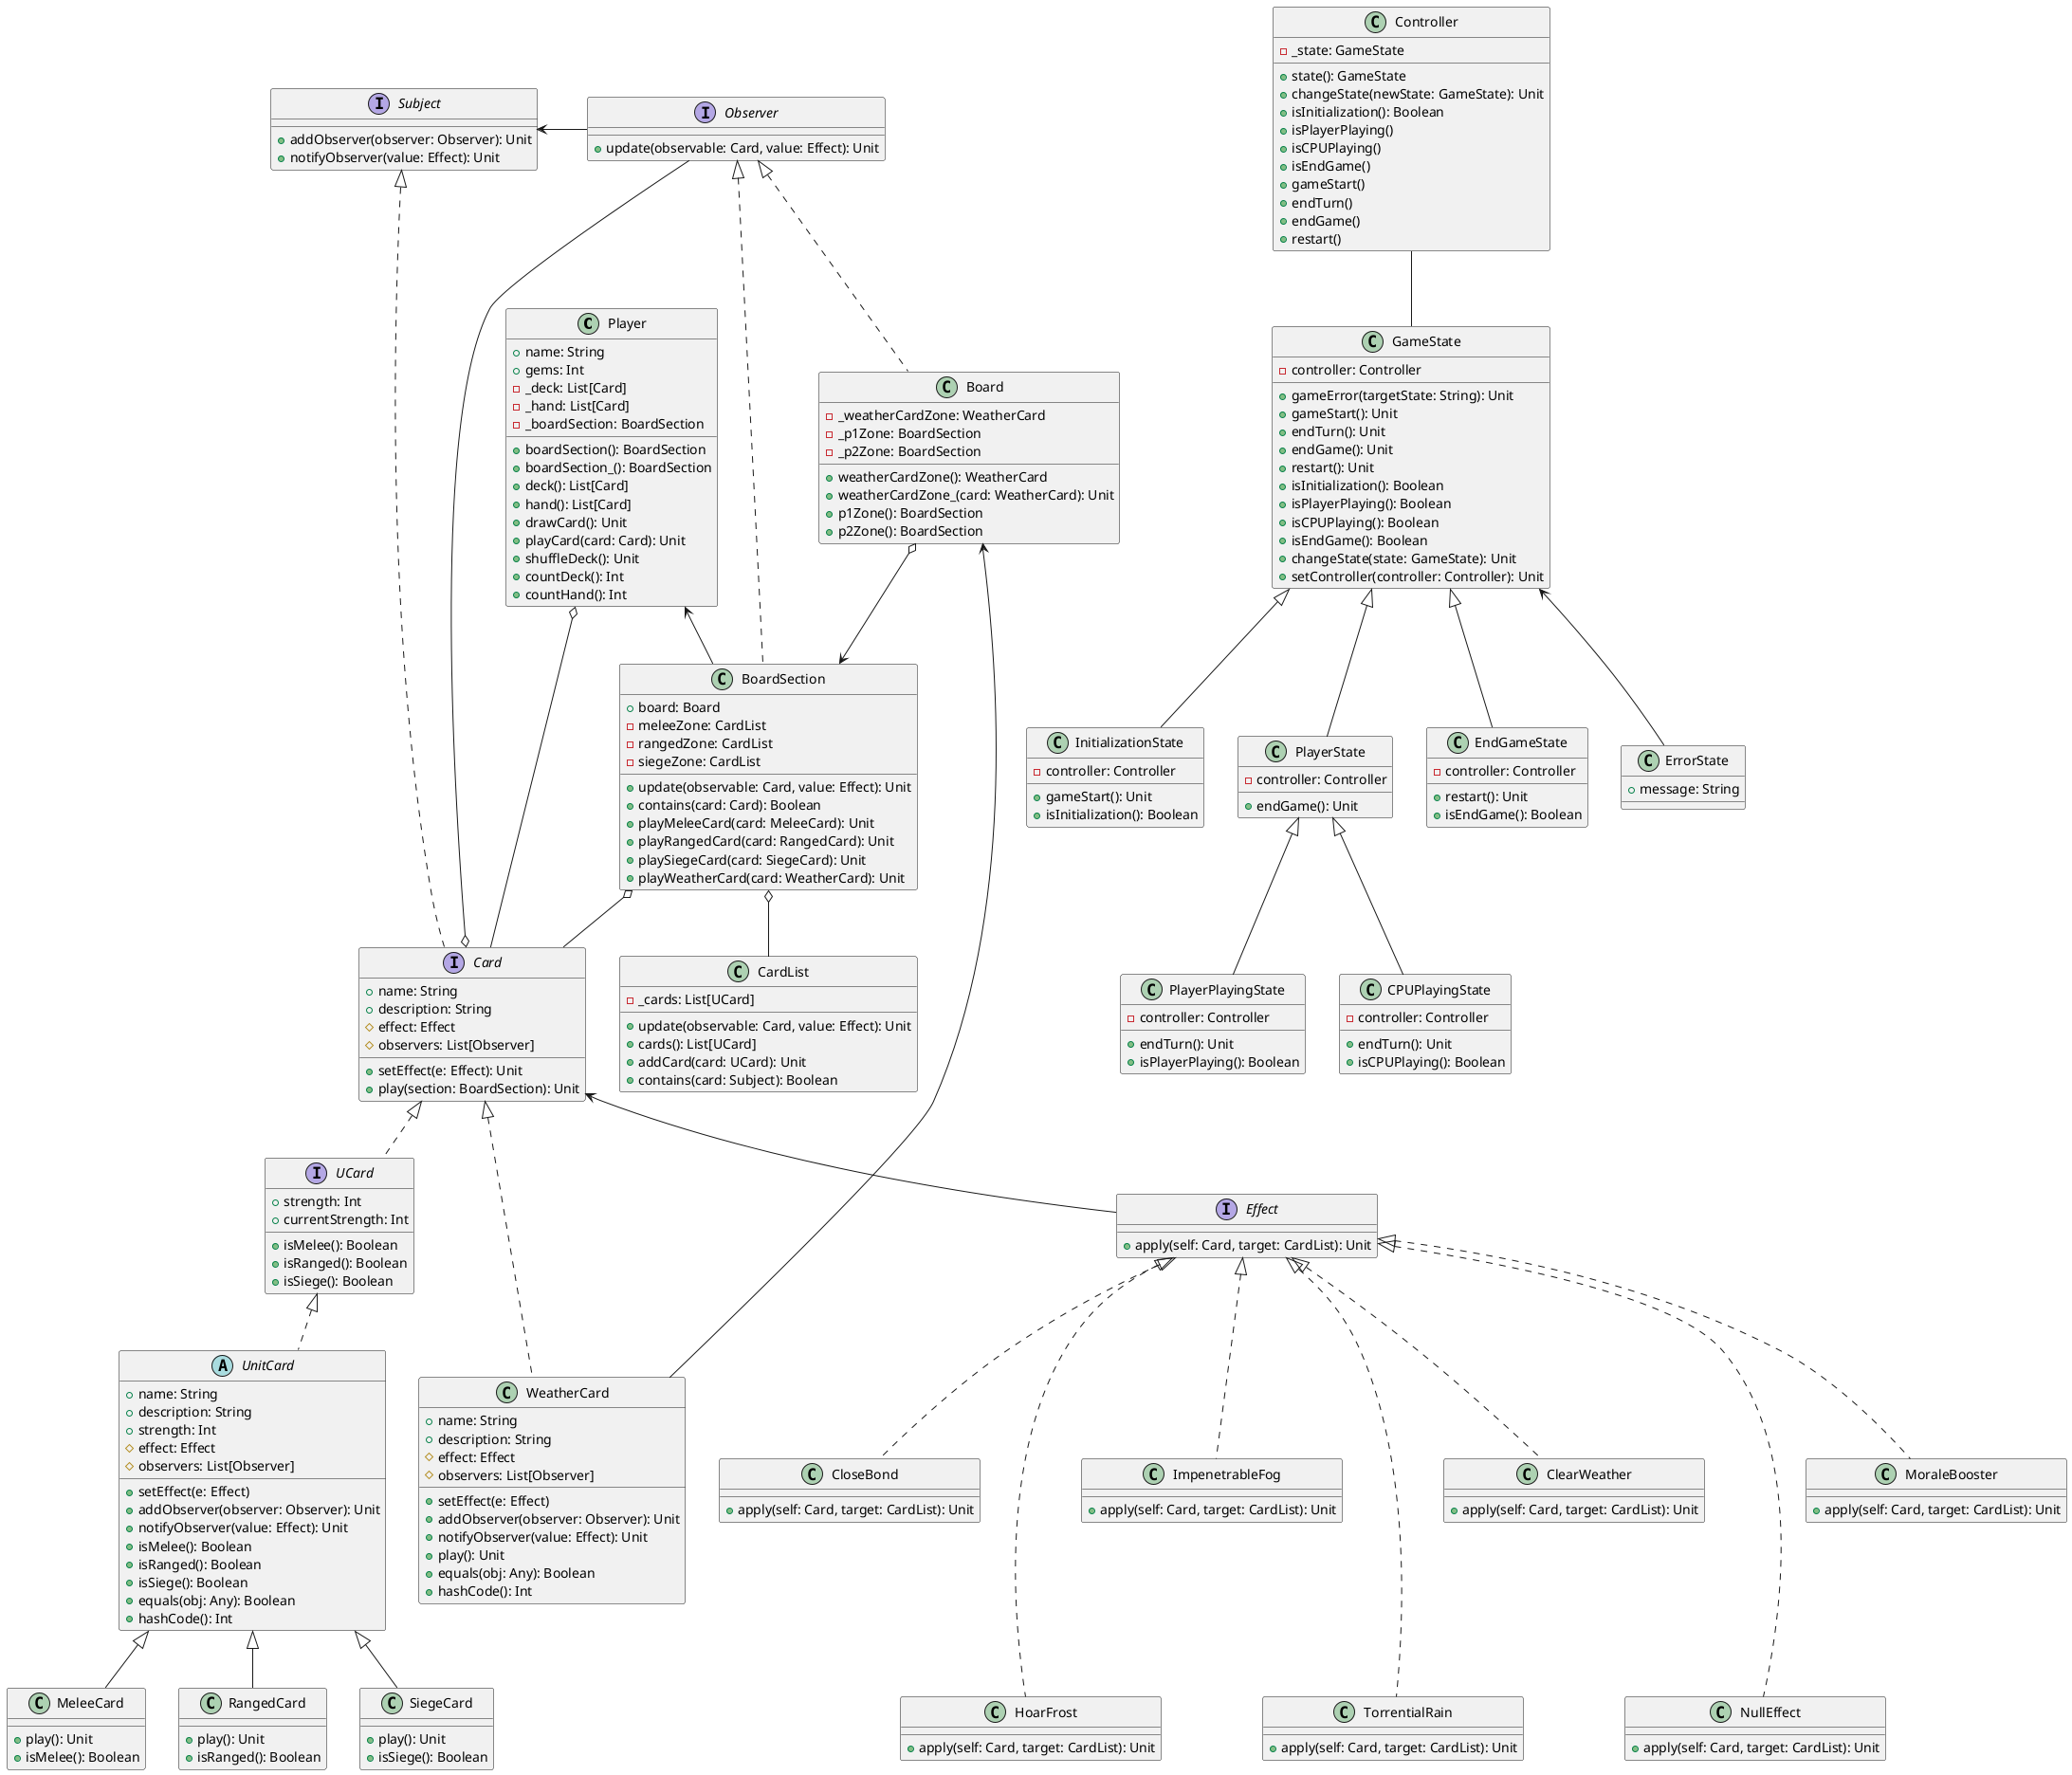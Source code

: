 @startuml

class Player{
    +name: String
    +gems: Int
    -_deck: List[Card]
    -_hand: List[Card]
    -_boardSection: BoardSection
    +boardSection(): BoardSection
    +boardSection_(): BoardSection
    +deck(): List[Card]
    +hand(): List[Card]
    +drawCard(): Unit
    +playCard(card: Card): Unit
    +shuffleDeck(): Unit
    +countDeck(): Int
    +countHand(): Int
}

interface Subject{
    +addObserver(observer: Observer): Unit
    +notifyObserver(value: Effect): Unit
}

interface Observer{
    +update(observable: Card, value: Effect): Unit
}

interface Card{
    +name: String
    +description: String
    #effect: Effect
    #observers: List[Observer]
    +setEffect(e: Effect): Unit
    +play(section: BoardSection): Unit
}

interface UCard{
    +strength: Int
    +currentStrength: Int
    +isMelee(): Boolean
    +isRanged(): Boolean
    +isSiege(): Boolean
}

abstract class UnitCard{
    +name: String
    +description: String
    +strength: Int
    #effect: Effect
    #observers: List[Observer]
    +setEffect(e: Effect)
    +addObserver(observer: Observer): Unit
    +notifyObserver(value: Effect): Unit
    +isMelee(): Boolean
    +isRanged(): Boolean
    +isSiege(): Boolean
    +equals(obj: Any): Boolean
    +hashCode(): Int
}
class MeleeCard{
    +play(): Unit
    +isMelee(): Boolean
}
class RangedCard{
    +play(): Unit
    +isRanged(): Boolean
}
class SiegeCard{
    +play(): Unit
    +isSiege(): Boolean
}
class WeatherCard{
    +name: String
    +description: String
    #effect: Effect
    #observers: List[Observer]
    +setEffect(e: Effect)
    +addObserver(observer: Observer): Unit
    +notifyObserver(value: Effect): Unit
    +play(): Unit
    +equals(obj: Any): Boolean
    +hashCode(): Int
}

class Board{
    -_weatherCardZone: WeatherCard
    -_p1Zone: BoardSection
    -_p2Zone: BoardSection
    +weatherCardZone(): WeatherCard
    +weatherCardZone_(card: WeatherCard): Unit
    +p1Zone(): BoardSection
    +p2Zone(): BoardSection
}
class BoardSection{
    +board: Board
    -meleeZone: CardList
    -rangedZone: CardList
    -siegeZone: CardList
    +update(observable: Card, value: Effect): Unit
    +contains(card: Card): Boolean
    +playMeleeCard(card: MeleeCard): Unit
    +playRangedCard(card: RangedCard): Unit
    +playSiegeCard(card: SiegeCard): Unit
    +playWeatherCard(card: WeatherCard): Unit
}

class CardList{
    -_cards: List[UCard]
    +update(observable: Card, value: Effect): Unit
    +cards(): List[UCard]
    +addCard(card: UCard): Unit
    +contains(card: Subject): Boolean
}

class Controller{
    -_state: GameState
    +state(): GameState
    +changeState(newState: GameState): Unit
    +isInitialization(): Boolean
    +isPlayerPlaying()
    +isCPUPlaying()
    +isEndGame()
    +gameStart()
    +endTurn()
    +endGame()
    +restart()
}

class GameState{
    -controller: Controller
    +gameError(targetState: String): Unit
    +gameStart(): Unit
    +endTurn(): Unit
    +endGame(): Unit
    +restart(): Unit
    +isInitialization(): Boolean
    +isPlayerPlaying(): Boolean
    +isCPUPlaying(): Boolean
    +isEndGame(): Boolean
    +changeState(state: GameState): Unit
    +setController(controller: Controller): Unit
}

class InitializationState{
    -controller: Controller
    +gameStart(): Unit
    +isInitialization(): Boolean
}

class PlayerState{
    -controller: Controller
    +endGame(): Unit
}

class PlayerPlayingState{
    -controller: Controller
    +endTurn(): Unit
    +isPlayerPlaying(): Boolean
}

class CPUPlayingState{
    -controller: Controller
    +endTurn(): Unit
    +isCPUPlaying(): Boolean
}

class EndGameState{
    -controller: Controller
    +restart(): Unit
    +isEndGame(): Boolean
}

class ErrorState{
    +message: String
}

interface Effect{
    +apply(self: Card, target: CardList): Unit
}

class NullEffect{
    +apply(self: Card, target: CardList): Unit
}

class MoraleBooster{
    +apply(self: Card, target: CardList): Unit
}

class CloseBond{
    +apply(self: Card, target: CardList): Unit
}

class HoarFrost{
    +apply(self: Card, target: CardList): Unit
}

class ImpenetrableFog{
    +apply(self: Card, target: CardList): Unit
}

class TorrentialRain{
    +apply(self: Card, target: CardList): Unit
}

class ClearWeather{
    +apply(self: Card, target: CardList): Unit
}

/' Player relations '/
Player o-- Card
Player <-- BoardSection
/' End '/

/' Cards relations '/
Subject <|..Card
Card <|.. UCard
UCard <|.. UnitCard
Card <|... WeatherCard
UnitCard <|-- MeleeCard
UnitCard <|-- RangedCard
UnitCard <|-- SiegeCard
/' End '/

/' Controller - states '/
Controller -- GameState
GameState <|-- InitializationState
GameState <|-- PlayerState
PlayerState <|-- PlayerPlayingState
PlayerState <|-- CPUPlayingState
GameState <|-- EndGameState
GameState <-- ErrorState
/' End '/

/' Start observer relation UML '/
Subject <- Observer
Card o-- Observer

Observer <|.. Board
Board o--> BoardSection
Board <-- WeatherCard

Observer <|.. BoardSection
BoardSection o-- Card
BoardSection o-- CardList
/' End '/

/' Effects '/
/'Observer <-- Effect
Subject <-- Effect'/
Card <-- Effect
Effect <|... NullEffect
Effect <|.. MoraleBooster
Effect <|.. CloseBond
Effect <|... HoarFrost
Effect <|.. ImpenetrableFog
Effect <|... TorrentialRain
Effect <|.. ClearWeather
/' End '/

@enduml